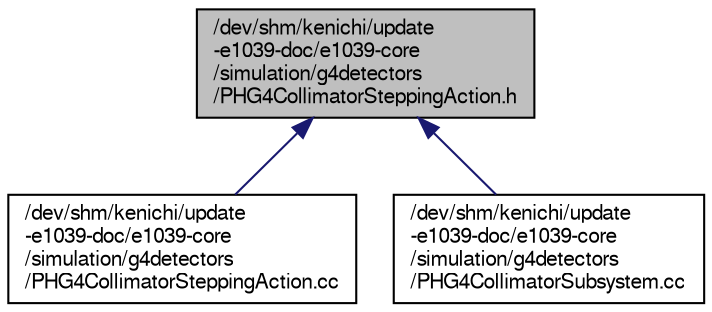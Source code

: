 digraph "/dev/shm/kenichi/update-e1039-doc/e1039-core/simulation/g4detectors/PHG4CollimatorSteppingAction.h"
{
  bgcolor="transparent";
  edge [fontname="FreeSans",fontsize="10",labelfontname="FreeSans",labelfontsize="10"];
  node [fontname="FreeSans",fontsize="10",shape=record];
  Node1 [label="/dev/shm/kenichi/update\l-e1039-doc/e1039-core\l/simulation/g4detectors\l/PHG4CollimatorSteppingAction.h",height=0.2,width=0.4,color="black", fillcolor="grey75", style="filled" fontcolor="black"];
  Node1 -> Node2 [dir="back",color="midnightblue",fontsize="10",style="solid",fontname="FreeSans"];
  Node2 [label="/dev/shm/kenichi/update\l-e1039-doc/e1039-core\l/simulation/g4detectors\l/PHG4CollimatorSteppingAction.cc",height=0.2,width=0.4,color="black",URL="$d0/dfc/PHG4CollimatorSteppingAction_8cc.html"];
  Node1 -> Node3 [dir="back",color="midnightblue",fontsize="10",style="solid",fontname="FreeSans"];
  Node3 [label="/dev/shm/kenichi/update\l-e1039-doc/e1039-core\l/simulation/g4detectors\l/PHG4CollimatorSubsystem.cc",height=0.2,width=0.4,color="black",URL="$de/db1/PHG4CollimatorSubsystem_8cc.html"];
}
